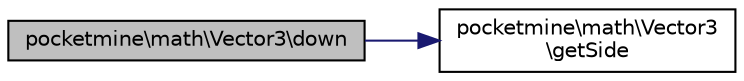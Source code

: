 digraph "pocketmine\math\Vector3\down"
{
 // INTERACTIVE_SVG=YES
 // LATEX_PDF_SIZE
  edge [fontname="Helvetica",fontsize="10",labelfontname="Helvetica",labelfontsize="10"];
  node [fontname="Helvetica",fontsize="10",shape=record];
  rankdir="LR";
  Node1 [label="pocketmine\\math\\Vector3\\down",height=0.2,width=0.4,color="black", fillcolor="grey75", style="filled", fontcolor="black",tooltip=" "];
  Node1 -> Node2 [color="midnightblue",fontsize="10",style="solid",fontname="Helvetica"];
  Node2 [label="pocketmine\\math\\Vector3\l\\getSide",height=0.2,width=0.4,color="black", fillcolor="white", style="filled",URL="$d2/d90/classpocketmine_1_1math_1_1_vector3.html#af00b0c58eb14b727b3ed91151b517ee4",tooltip=" "];
}
